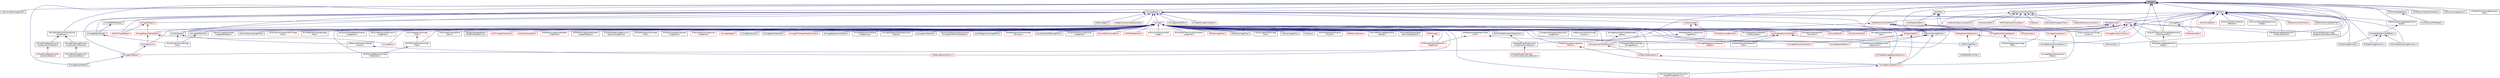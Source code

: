 digraph "itkSize.h"
{
 // LATEX_PDF_SIZE
  edge [fontname="Helvetica",fontsize="10",labelfontname="Helvetica",labelfontsize="10"];
  node [fontname="Helvetica",fontsize="10",shape=record];
  Node1 [label="itkSize.h",height=0.2,width=0.4,color="black", fillcolor="grey75", style="filled", fontcolor="black",tooltip=" "];
  Node1 -> Node2 [dir="back",color="midnightblue",fontsize="10",style="solid",fontname="Helvetica"];
  Node2 [label="itkBinomialBlurImageFilter.h",height=0.2,width=0.4,color="black", fillcolor="white", style="filled",URL="$itkBinomialBlurImageFilter_8h.html",tooltip=" "];
  Node1 -> Node3 [dir="back",color="midnightblue",fontsize="10",style="solid",fontname="Helvetica"];
  Node3 [label="itkBufferedImageNeighborhood\lPixelAccessPolicy.h",height=0.2,width=0.4,color="black", fillcolor="white", style="filled",URL="$itkBufferedImageNeighborhoodPixelAccessPolicy_8h.html",tooltip=" "];
  Node1 -> Node4 [dir="back",color="midnightblue",fontsize="10",style="solid",fontname="Helvetica"];
  Node4 [label="itkCSVFileReaderBase.h",height=0.2,width=0.4,color="black", fillcolor="white", style="filled",URL="$itkCSVFileReaderBase_8h.html",tooltip=" "];
  Node4 -> Node5 [dir="back",color="midnightblue",fontsize="10",style="solid",fontname="Helvetica"];
  Node5 [label="itkCSVArray2DFileReader.h",height=0.2,width=0.4,color="black", fillcolor="white", style="filled",URL="$itkCSVArray2DFileReader_8h.html",tooltip=" "];
  Node1 -> Node6 [dir="back",color="midnightblue",fontsize="10",style="solid",fontname="Helvetica"];
  Node6 [label="itkCSVNumericObjectFileWriter.h",height=0.2,width=0.4,color="black", fillcolor="white", style="filled",URL="$itkCSVNumericObjectFileWriter_8h.html",tooltip=" "];
  Node1 -> Node7 [dir="back",color="midnightblue",fontsize="10",style="solid",fontname="Helvetica"];
  Node7 [label="itkConstantBoundaryImage\lNeighborhoodPixelAccessPolicy.h",height=0.2,width=0.4,color="black", fillcolor="white", style="filled",URL="$itkConstantBoundaryImageNeighborhoodPixelAccessPolicy_8h.html",tooltip=" "];
  Node1 -> Node8 [dir="back",color="midnightblue",fontsize="10",style="solid",fontname="Helvetica"];
  Node8 [label="itkFloodFilledFunctionConditional\lConstIterator.h",height=0.2,width=0.4,color="black", fillcolor="white", style="filled",URL="$itkFloodFilledFunctionConditionalConstIterator_8h.html",tooltip=" "];
  Node8 -> Node9 [dir="back",color="midnightblue",fontsize="10",style="solid",fontname="Helvetica"];
  Node9 [label="itkFloodFilledImageFunction\lConditionalConstIterator.h",height=0.2,width=0.4,color="black", fillcolor="white", style="filled",URL="$itkFloodFilledImageFunctionConditionalConstIterator_8h.html",tooltip=" "];
  Node9 -> Node10 [dir="back",color="midnightblue",fontsize="10",style="solid",fontname="Helvetica"];
  Node10 [label="itkFloodFilledImageFunction\lConditionalIterator.h",height=0.2,width=0.4,color="black", fillcolor="white", style="filled",URL="$itkFloodFilledImageFunctionConditionalIterator_8h.html",tooltip=" "];
  Node8 -> Node11 [dir="back",color="midnightblue",fontsize="10",style="solid",fontname="Helvetica"];
  Node11 [label="itkFloodFilledSpatialFunction\lConditionalConstIterator.h",height=0.2,width=0.4,color="black", fillcolor="white", style="filled",URL="$itkFloodFilledSpatialFunctionConditionalConstIterator_8h.html",tooltip=" "];
  Node11 -> Node12 [dir="back",color="midnightblue",fontsize="10",style="solid",fontname="Helvetica"];
  Node12 [label="itkFloodFilledSpatialFunction\lConditionalIterator.h",height=0.2,width=0.4,color="red", fillcolor="white", style="filled",URL="$itkFloodFilledSpatialFunctionConditionalIterator_8h.html",tooltip=" "];
  Node1 -> Node16 [dir="back",color="midnightblue",fontsize="10",style="solid",fontname="Helvetica"];
  Node16 [label="itkGaussianImageSource.h",height=0.2,width=0.4,color="black", fillcolor="white", style="filled",URL="$itkGaussianImageSource_8h.html",tooltip=" "];
  Node1 -> Node17 [dir="back",color="midnightblue",fontsize="10",style="solid",fontname="Helvetica"];
  Node17 [label="itkImageRegion.h",height=0.2,width=0.4,color="black", fillcolor="white", style="filled",URL="$itkImageRegion_8h.html",tooltip=" "];
  Node17 -> Node18 [dir="back",color="midnightblue",fontsize="10",style="solid",fontname="Helvetica"];
  Node18 [label="itkImage.h",height=0.2,width=0.4,color="red", fillcolor="white", style="filled",URL="$itkImage_8h.html",tooltip=" "];
  Node18 -> Node19 [dir="back",color="midnightblue",fontsize="10",style="solid",fontname="Helvetica"];
  Node19 [label="itkAdaptiveHistogramEqualization\lImageFilter.h",height=0.2,width=0.4,color="black", fillcolor="white", style="filled",URL="$itkAdaptiveHistogramEqualizationImageFilter_8h.html",tooltip=" "];
  Node18 -> Node20 [dir="back",color="midnightblue",fontsize="10",style="solid",fontname="Helvetica"];
  Node20 [label="itkBSplineBaseTransform.h",height=0.2,width=0.4,color="red", fillcolor="white", style="filled",URL="$itkBSplineBaseTransform_8h.html",tooltip=" "];
  Node18 -> Node43 [dir="back",color="midnightblue",fontsize="10",style="solid",fontname="Helvetica"];
  Node43 [label="itkBSplineControlPointImage\lFunction.h",height=0.2,width=0.4,color="black", fillcolor="white", style="filled",URL="$itkBSplineControlPointImageFunction_8h.html",tooltip=" "];
  Node18 -> Node44 [dir="back",color="midnightblue",fontsize="10",style="solid",fontname="Helvetica"];
  Node44 [label="itkBinaryImageToLevelSet\lImageAdaptorBase.h",height=0.2,width=0.4,color="red", fillcolor="white", style="filled",URL="$itkBinaryImageToLevelSetImageAdaptorBase_8h.html",tooltip=" "];
  Node18 -> Node46 [dir="back",color="midnightblue",fontsize="10",style="solid",fontname="Helvetica"];
  Node46 [label="itkBlockMatchingImageFilter.h",height=0.2,width=0.4,color="black", fillcolor="white", style="filled",URL="$itkBlockMatchingImageFilter_8h.html",tooltip=" "];
  Node18 -> Node47 [dir="back",color="midnightblue",fontsize="10",style="solid",fontname="Helvetica"];
  Node47 [label="itkComplexToComplex1DFFTImage\lFilter.h",height=0.2,width=0.4,color="red", fillcolor="white", style="filled",URL="$itkComplexToComplex1DFFTImageFilter_8h.html",tooltip=" "];
  Node18 -> Node50 [dir="back",color="midnightblue",fontsize="10",style="solid",fontname="Helvetica"];
  Node50 [label="itkConfidenceConnectedImage\lFilter.h",height=0.2,width=0.4,color="black", fillcolor="white", style="filled",URL="$itkConfidenceConnectedImageFilter_8h.html",tooltip=" "];
  Node18 -> Node51 [dir="back",color="midnightblue",fontsize="10",style="solid",fontname="Helvetica"];
  Node51 [label="itkConnectedComponentAlgorithm.h",height=0.2,width=0.4,color="black", fillcolor="white", style="filled",URL="$itkConnectedComponentAlgorithm_8h.html",tooltip=" "];
  Node51 -> Node52 [dir="back",color="midnightblue",fontsize="10",style="solid",fontname="Helvetica"];
  Node52 [label="itkShapedFloodFilledFunction\lConditionalConstIterator.h",height=0.2,width=0.4,color="black", fillcolor="white", style="filled",URL="$itkShapedFloodFilledFunctionConditionalConstIterator_8h.html",tooltip=" "];
  Node52 -> Node53 [dir="back",color="midnightblue",fontsize="10",style="solid",fontname="Helvetica"];
  Node53 [label="itkShapedFloodFilledImage\lFunctionConditionalConstIterator.h",height=0.2,width=0.4,color="red", fillcolor="white", style="filled",URL="$itkShapedFloodFilledImageFunctionConditionalConstIterator_8h.html",tooltip=" "];
  Node18 -> Node55 [dir="back",color="midnightblue",fontsize="10",style="solid",fontname="Helvetica"];
  Node55 [label="itkConstNeighborhoodIterator.h",height=0.2,width=0.4,color="red", fillcolor="white", style="filled",URL="$itkConstNeighborhoodIterator_8h.html",tooltip=" "];
  Node55 -> Node149 [dir="back",color="midnightblue",fontsize="10",style="solid",fontname="Helvetica"];
  Node149 [label="itkImageToNeighborhoodSample\lAdaptor.h",height=0.2,width=0.4,color="red", fillcolor="white", style="filled",URL="$itkImageToNeighborhoodSampleAdaptor_8h.html",tooltip=" "];
  Node55 -> Node156 [dir="back",color="midnightblue",fontsize="10",style="solid",fontname="Helvetica"];
  Node156 [label="itkMRFImageFilter.h",height=0.2,width=0.4,color="black", fillcolor="white", style="filled",URL="$itkMRFImageFilter_8h.html",tooltip=" "];
  Node156 -> Node157 [dir="back",color="midnightblue",fontsize="10",style="solid",fontname="Helvetica"];
  Node157 [label="itkRGBGibbsPriorFilter.h",height=0.2,width=0.4,color="black", fillcolor="white", style="filled",URL="$itkRGBGibbsPriorFilter_8h.html",tooltip=" "];
  Node55 -> Node158 [dir="back",color="midnightblue",fontsize="10",style="solid",fontname="Helvetica"];
  Node158 [label="itkMaskFeaturePointSelection\lFilter.h",height=0.2,width=0.4,color="black", fillcolor="white", style="filled",URL="$itkMaskFeaturePointSelectionFilter_8h.html",tooltip=" "];
  Node18 -> Node221 [dir="back",color="midnightblue",fontsize="10",style="solid",fontname="Helvetica"];
  Node221 [label="itkConstNeighborhoodIterator\lWithOnlyIndex.h",height=0.2,width=0.4,color="black", fillcolor="white", style="filled",URL="$itkConstNeighborhoodIteratorWithOnlyIndex_8h.html",tooltip=" "];
  Node18 -> Node222 [dir="back",color="midnightblue",fontsize="10",style="solid",fontname="Helvetica"];
  Node222 [label="itkContourDirectedMeanDistance\lImageFilter.h",height=0.2,width=0.4,color="black", fillcolor="white", style="filled",URL="$itkContourDirectedMeanDistanceImageFilter_8h.html",tooltip=" "];
  Node18 -> Node223 [dir="back",color="midnightblue",fontsize="10",style="solid",fontname="Helvetica"];
  Node223 [label="itkDefaultImageToImageMetric\lTraitsv4.h",height=0.2,width=0.4,color="red", fillcolor="white", style="filled",URL="$itkDefaultImageToImageMetricTraitsv4_8h.html",tooltip=" "];
  Node223 -> Node224 [dir="back",color="midnightblue",fontsize="10",style="solid",fontname="Helvetica"];
  Node224 [label="itkImageToImageMetricv4.h",height=0.2,width=0.4,color="red", fillcolor="white", style="filled",URL="$itkImageToImageMetricv4_8h.html",tooltip=" "];
  Node224 -> Node232 [dir="back",color="midnightblue",fontsize="10",style="solid",fontname="Helvetica"];
  Node232 [label="itkJointHistogramMutualInformation\lImageToImageMetricv4.h",height=0.2,width=0.4,color="black", fillcolor="white", style="filled",URL="$itkJointHistogramMutualInformationImageToImageMetricv4_8h.html",tooltip=" "];
  Node18 -> Node235 [dir="back",color="midnightblue",fontsize="10",style="solid",fontname="Helvetica"];
  Node235 [label="itkDiscreteGaussianDerivative\lImageFilter.h",height=0.2,width=0.4,color="black", fillcolor="white", style="filled",URL="$itkDiscreteGaussianDerivativeImageFilter_8h.html",tooltip=" "];
  Node18 -> Node236 [dir="back",color="midnightblue",fontsize="10",style="solid",fontname="Helvetica"];
  Node236 [label="itkDiscreteGaussianImage\lFilter.h",height=0.2,width=0.4,color="red", fillcolor="white", style="filled",URL="$itkDiscreteGaussianImageFilter_8h.html",tooltip=" "];
  Node236 -> Node237 [dir="back",color="midnightblue",fontsize="10",style="solid",fontname="Helvetica"];
  Node237 [label="itkFFTDiscreteGaussianImage\lFilter.h",height=0.2,width=0.4,color="black", fillcolor="white", style="filled",URL="$itkFFTDiscreteGaussianImageFilter_8h.html",tooltip=" "];
  Node237 -> Node238 [dir="back",color="midnightblue",fontsize="10",style="solid",fontname="Helvetica"];
  Node238 [label="itkFFTDiscreteGaussianImage\lFilterFactory.h",height=0.2,width=0.4,color="black", fillcolor="white", style="filled",URL="$itkFFTDiscreteGaussianImageFilterFactory_8h.html",tooltip=" "];
  Node18 -> Node240 [dir="back",color="midnightblue",fontsize="10",style="solid",fontname="Helvetica"];
  Node240 [label="itkDisplacementFieldTransform.h",height=0.2,width=0.4,color="red", fillcolor="white", style="filled",URL="$itkDisplacementFieldTransform_8h.html",tooltip=" "];
  Node240 -> Node246 [dir="back",color="midnightblue",fontsize="10",style="solid",fontname="Helvetica"];
  Node246 [label="itkObjectToObjectMetric.h",height=0.2,width=0.4,color="red", fillcolor="white", style="filled",URL="$itkObjectToObjectMetric_8h.html",tooltip=" "];
  Node246 -> Node224 [dir="back",color="midnightblue",fontsize="10",style="solid",fontname="Helvetica"];
  Node18 -> Node258 [dir="back",color="midnightblue",fontsize="10",style="solid",fontname="Helvetica"];
  Node258 [label="itkEuclideanDistancePoint\lMetric.h",height=0.2,width=0.4,color="black", fillcolor="white", style="filled",URL="$itkEuclideanDistancePointMetric_8h.html",tooltip=" "];
  Node18 -> Node251 [dir="back",color="midnightblue",fontsize="10",style="solid",fontname="Helvetica"];
  Node251 [label="itkExpectationBasedPoint\lSetToPointSetMetricv4.h",height=0.2,width=0.4,color="black", fillcolor="white", style="filled",URL="$itkExpectationBasedPointSetToPointSetMetricv4_8h.html",tooltip=" "];
  Node18 -> Node237 [dir="back",color="midnightblue",fontsize="10",style="solid",fontname="Helvetica"];
  Node18 -> Node238 [dir="back",color="midnightblue",fontsize="10",style="solid",fontname="Helvetica"];
  Node18 -> Node259 [dir="back",color="midnightblue",fontsize="10",style="solid",fontname="Helvetica"];
  Node259 [label="itkFFTImageFilterFactory.h",height=0.2,width=0.4,color="red", fillcolor="white", style="filled",URL="$itkFFTImageFilterFactory_8h.html",tooltip=" "];
  Node18 -> Node274 [dir="back",color="midnightblue",fontsize="10",style="solid",fontname="Helvetica"];
  Node274 [label="itkFastMarchingTraits.h",height=0.2,width=0.4,color="red", fillcolor="white", style="filled",URL="$itkFastMarchingTraits_8h.html",tooltip=" "];
  Node18 -> Node282 [dir="back",color="midnightblue",fontsize="10",style="solid",fontname="Helvetica"];
  Node282 [label="itkFastMarchingUpwindGradient\lImageFilter.h",height=0.2,width=0.4,color="red", fillcolor="white", style="filled",URL="$itkFastMarchingUpwindGradientImageFilter_8h.html",tooltip=" "];
  Node18 -> Node199 [dir="back",color="midnightblue",fontsize="10",style="solid",fontname="Helvetica"];
  Node199 [label="itkFastMarchingUpwindGradient\lImageFilterBase.h",height=0.2,width=0.4,color="black", fillcolor="white", style="filled",URL="$itkFastMarchingUpwindGradientImageFilterBase_8h.html",tooltip=" "];
  Node18 -> Node284 [dir="back",color="midnightblue",fontsize="10",style="solid",fontname="Helvetica"];
  Node284 [label="itkFlatStructuringElement.h",height=0.2,width=0.4,color="red", fillcolor="white", style="filled",URL="$itkFlatStructuringElement_8h.html",tooltip=" "];
  Node18 -> Node8 [dir="back",color="midnightblue",fontsize="10",style="solid",fontname="Helvetica"];
  Node18 -> Node287 [dir="back",color="midnightblue",fontsize="10",style="solid",fontname="Helvetica"];
  Node287 [label="itkGPUImage.h",height=0.2,width=0.4,color="red", fillcolor="white", style="filled",URL="$itkGPUImage_8h.html",tooltip=" "];
  Node287 -> Node297 [dir="back",color="midnightblue",fontsize="10",style="solid",fontname="Helvetica"];
  Node297 [label="itkGPUNeighborhoodOperator\lImageFilter.h",height=0.2,width=0.4,color="red", fillcolor="white", style="filled",URL="$itkGPUNeighborhoodOperatorImageFilter_8h.html",tooltip=" "];
  Node18 -> Node297 [dir="back",color="midnightblue",fontsize="10",style="solid",fontname="Helvetica"];
  Node18 -> Node299 [dir="back",color="midnightblue",fontsize="10",style="solid",fontname="Helvetica"];
  Node299 [label="itkGaussianDerivativeImage\lFunction.h",height=0.2,width=0.4,color="black", fillcolor="white", style="filled",URL="$itkGaussianDerivativeImageFunction_8h.html",tooltip=" "];
  Node18 -> Node300 [dir="back",color="midnightblue",fontsize="10",style="solid",fontname="Helvetica"];
  Node300 [label="itkGradientMagnitudeRecursive\lGaussianImageFilter.h",height=0.2,width=0.4,color="black", fillcolor="white", style="filled",URL="$itkGradientMagnitudeRecursiveGaussianImageFilter_8h.html",tooltip=" "];
  Node18 -> Node301 [dir="back",color="midnightblue",fontsize="10",style="solid",fontname="Helvetica"];
  Node301 [label="itkGradientRecursiveGaussian\lImageFilter.h",height=0.2,width=0.4,color="red", fillcolor="white", style="filled",URL="$itkGradientRecursiveGaussianImageFilter_8h.html",tooltip=" "];
  Node301 -> Node223 [dir="back",color="midnightblue",fontsize="10",style="solid",fontname="Helvetica"];
  Node18 -> Node311 [dir="back",color="midnightblue",fontsize="10",style="solid",fontname="Helvetica"];
  Node311 [label="itkGradientVectorFlowImage\lFilter.h",height=0.2,width=0.4,color="black", fillcolor="white", style="filled",URL="$itkGradientVectorFlowImageFilter_8h.html",tooltip=" "];
  Node18 -> Node312 [dir="back",color="midnightblue",fontsize="10",style="solid",fontname="Helvetica"];
  Node312 [label="itkHardConnectedComponent\lImageFilter.h",height=0.2,width=0.4,color="black", fillcolor="white", style="filled",URL="$itkHardConnectedComponentImageFilter_8h.html",tooltip=" "];
  Node18 -> Node313 [dir="back",color="midnightblue",fontsize="10",style="solid",fontname="Helvetica"];
  Node313 [label="itkHessianRecursiveGaussian\lImageFilter.h",height=0.2,width=0.4,color="red", fillcolor="white", style="filled",URL="$itkHessianRecursiveGaussianImageFilter_8h.html",tooltip=" "];
  Node18 -> Node315 [dir="back",color="midnightblue",fontsize="10",style="solid",fontname="Helvetica"];
  Node315 [label="itkImageAdaptor.h",height=0.2,width=0.4,color="red", fillcolor="white", style="filled",URL="$itkImageAdaptor_8h.html",tooltip=" "];
  Node18 -> Node342 [dir="back",color="midnightblue",fontsize="10",style="solid",fontname="Helvetica"];
  Node342 [label="itkImageConstIterator.h",height=0.2,width=0.4,color="red", fillcolor="white", style="filled",URL="$itkImageConstIterator_8h.html",tooltip=" "];
  Node342 -> Node387 [dir="back",color="midnightblue",fontsize="10",style="solid",fontname="Helvetica"];
  Node387 [label="itkImageReverseConstIterator.h",height=0.2,width=0.4,color="black", fillcolor="white", style="filled",URL="$itkImageReverseConstIterator_8h.html",tooltip=" "];
  Node387 -> Node364 [dir="back",color="midnightblue",fontsize="10",style="solid",fontname="Helvetica"];
  Node364 [label="itkImageRegionReverseConst\lIterator.h",height=0.2,width=0.4,color="red", fillcolor="white", style="filled",URL="$itkImageRegionReverseConstIterator_8h.html",tooltip=" "];
  Node18 -> Node388 [dir="back",color="midnightblue",fontsize="10",style="solid",fontname="Helvetica"];
  Node388 [label="itkImageConstIteratorWith\lIndex.h",height=0.2,width=0.4,color="red", fillcolor="white", style="filled",URL="$itkImageConstIteratorWithIndex_8h.html",tooltip=" "];
  Node18 -> Node532 [dir="back",color="midnightblue",fontsize="10",style="solid",fontname="Helvetica"];
  Node532 [label="itkImageConstIteratorWith\lOnlyIndex.h",height=0.2,width=0.4,color="red", fillcolor="white", style="filled",URL="$itkImageConstIteratorWithOnlyIndex_8h.html",tooltip=" "];
  Node18 -> Node535 [dir="back",color="midnightblue",fontsize="10",style="solid",fontname="Helvetica"];
  Node535 [label="itkImageDuplicator.h",height=0.2,width=0.4,color="black", fillcolor="white", style="filled",URL="$itkImageDuplicator_8h.html",tooltip=" "];
  Node18 -> Node536 [dir="back",color="midnightblue",fontsize="10",style="solid",fontname="Helvetica"];
  Node536 [label="itkImageKernelOperator.h",height=0.2,width=0.4,color="black", fillcolor="white", style="filled",URL="$itkImageKernelOperator_8h.html",tooltip=" "];
  Node18 -> Node537 [dir="back",color="midnightblue",fontsize="10",style="solid",fontname="Helvetica"];
  Node537 [label="itkImageMomentsCalculator.h",height=0.2,width=0.4,color="red", fillcolor="white", style="filled",URL="$itkImageMomentsCalculator_8h.html",tooltip=" "];
  Node18 -> Node362 [dir="back",color="midnightblue",fontsize="10",style="solid",fontname="Helvetica"];
  Node362 [label="itkImagePCAShapeModelEstimator.h",height=0.2,width=0.4,color="red", fillcolor="white", style="filled",URL="$itkImagePCAShapeModelEstimator_8h.html",tooltip=" "];
  Node18 -> Node33 [dir="back",color="midnightblue",fontsize="10",style="solid",fontname="Helvetica"];
  Node33 [label="itkImageRegistrationMethod.h",height=0.2,width=0.4,color="black", fillcolor="white", style="filled",URL="$itkImageRegistrationMethod_8h.html",tooltip=" "];
  Node18 -> Node413 [dir="back",color="midnightblue",fontsize="10",style="solid",fontname="Helvetica"];
  Node413 [label="itkImageRegistrationMethod\lImageSource.h",height=0.2,width=0.4,color="black", fillcolor="white", style="filled",URL="$itkImageRegistrationMethodImageSource_8h.html",tooltip=" "];
  Node18 -> Node540 [dir="back",color="midnightblue",fontsize="10",style="solid",fontname="Helvetica"];
  Node540 [label="itkImageSink.h",height=0.2,width=0.4,color="red", fillcolor="white", style="filled",URL="$itkImageSink_8h.html",tooltip=" "];
  Node18 -> Node561 [dir="back",color="midnightblue",fontsize="10",style="solid",fontname="Helvetica"];
  Node561 [label="itkImageSource.h",height=0.2,width=0.4,color="red", fillcolor="white", style="filled",URL="$itkImageSource_8h.html",tooltip=" "];
  Node561 -> Node567 [dir="back",color="midnightblue",fontsize="10",style="solid",fontname="Helvetica"];
  Node567 [label="itkImageFileReader.h",height=0.2,width=0.4,color="red", fillcolor="white", style="filled",URL="$itkImageFileReader_8h.html",tooltip=" "];
  Node567 -> Node569 [dir="back",color="midnightblue",fontsize="10",style="solid",fontname="Helvetica"];
  Node569 [label="itkImageSeriesReader.h",height=0.2,width=0.4,color="black", fillcolor="white", style="filled",URL="$itkImageSeriesReader_8h.html",tooltip=" "];
  Node18 -> Node808 [dir="back",color="midnightblue",fontsize="10",style="solid",fontname="Helvetica"];
  Node808 [label="itkImageSpatialObject.h",height=0.2,width=0.4,color="red", fillcolor="white", style="filled",URL="$itkImageSpatialObject_8h.html",tooltip=" "];
  Node18 -> Node367 [dir="back",color="midnightblue",fontsize="10",style="solid",fontname="Helvetica"];
  Node367 [label="itkImageToListSampleAdaptor.h",height=0.2,width=0.4,color="red", fillcolor="white", style="filled",URL="$itkImageToListSampleAdaptor_8h.html",tooltip=" "];
  Node367 -> Node368 [dir="back",color="midnightblue",fontsize="10",style="solid",fontname="Helvetica"];
  Node368 [label="itkScalarImageKmeansImage\lFilter.h",height=0.2,width=0.4,color="black", fillcolor="white", style="filled",URL="$itkScalarImageKmeansImageFilter_8h.html",tooltip=" "];
  Node18 -> Node149 [dir="back",color="midnightblue",fontsize="10",style="solid",fontname="Helvetica"];
  Node18 -> Node810 [dir="back",color="midnightblue",fontsize="10",style="solid",fontname="Helvetica"];
  Node810 [label="itkImageToPathFilter.h",height=0.2,width=0.4,color="black", fillcolor="white", style="filled",URL="$itkImageToPathFilter_8h.html",tooltip=" "];
  Node810 -> Node356 [dir="back",color="midnightblue",fontsize="10",style="solid",fontname="Helvetica"];
  Node356 [label="itkContourExtractor2DImage\lFilter.h",height=0.2,width=0.4,color="black", fillcolor="white", style="filled",URL="$itkContourExtractor2DImageFilter_8h.html",tooltip=" "];
  Node18 -> Node811 [dir="back",color="midnightblue",fontsize="10",style="solid",fontname="Helvetica"];
  Node811 [label="itkImageToSpatialObjectRegistration\lMethod.h",height=0.2,width=0.4,color="black", fillcolor="white", style="filled",URL="$itkImageToSpatialObjectRegistrationMethod_8h.html",tooltip=" "];
  Node18 -> Node812 [dir="back",color="midnightblue",fontsize="10",style="solid",fontname="Helvetica"];
  Node812 [label="itkImageToVideoFilter.h",height=0.2,width=0.4,color="black", fillcolor="white", style="filled",URL="$itkImageToVideoFilter_8h.html",tooltip=" "];
  Node18 -> Node813 [dir="back",color="midnightblue",fontsize="10",style="solid",fontname="Helvetica"];
  Node813 [label="itkImageVectorOptimizerParameters\lHelper.h",height=0.2,width=0.4,color="black", fillcolor="white", style="filled",URL="$itkImageVectorOptimizerParametersHelper_8h.html",tooltip=" "];
  Node813 -> Node240 [dir="back",color="midnightblue",fontsize="10",style="solid",fontname="Helvetica"];
  Node18 -> Node814 [dir="back",color="midnightblue",fontsize="10",style="solid",fontname="Helvetica"];
  Node814 [label="itkJointHistogramMutualInformation\lComputeJointPDFThreaderBase.h",height=0.2,width=0.4,color="red", fillcolor="white", style="filled",URL="$itkJointHistogramMutualInformationComputeJointPDFThreaderBase_8h.html",tooltip=" "];
  Node18 -> Node232 [dir="back",color="midnightblue",fontsize="10",style="solid",fontname="Helvetica"];
  Node18 -> Node374 [dir="back",color="midnightblue",fontsize="10",style="solid",fontname="Helvetica"];
  Node374 [label="itkKLMRegionGrowImageFilter.h",height=0.2,width=0.4,color="black", fillcolor="white", style="filled",URL="$itkKLMRegionGrowImageFilter_8h.html",tooltip=" "];
  Node18 -> Node816 [dir="back",color="midnightblue",fontsize="10",style="solid",fontname="Helvetica"];
  Node816 [label="itkKappaSigmaThresholdImage\lCalculator.h",height=0.2,width=0.4,color="red", fillcolor="white", style="filled",URL="$itkKappaSigmaThresholdImageCalculator_8h.html",tooltip=" "];
  Node18 -> Node727 [dir="back",color="midnightblue",fontsize="10",style="solid",fontname="Helvetica"];
  Node727 [label="itkLabelMapToRGBImageFilter.h",height=0.2,width=0.4,color="black", fillcolor="white", style="filled",URL="$itkLabelMapToRGBImageFilter_8h.html",tooltip=" "];
  Node18 -> Node667 [dir="back",color="midnightblue",fontsize="10",style="solid",fontname="Helvetica"];
  Node667 [label="itkLaplacianRecursiveGaussian\lImageFilter.h",height=0.2,width=0.4,color="black", fillcolor="white", style="filled",URL="$itkLaplacianRecursiveGaussianImageFilter_8h.html",tooltip=" "];
  Node18 -> Node417 [dir="back",color="midnightblue",fontsize="10",style="solid",fontname="Helvetica"];
  Node417 [label="itkLevelSetEvolutionBase.h",height=0.2,width=0.4,color="red", fillcolor="white", style="filled",URL="$itkLevelSetEvolutionBase_8h.html",tooltip=" "];
  Node18 -> Node817 [dir="back",color="midnightblue",fontsize="10",style="solid",fontname="Helvetica"];
  Node817 [label="itkLevelSetNode.h",height=0.2,width=0.4,color="red", fillcolor="white", style="filled",URL="$itkLevelSetNode_8h.html",tooltip=" "];
  Node18 -> Node823 [dir="back",color="midnightblue",fontsize="10",style="solid",fontname="Helvetica"];
  Node823 [label="itkLineConstIterator.h",height=0.2,width=0.4,color="red", fillcolor="white", style="filled",URL="$itkLineConstIterator_8h.html",tooltip=" "];
  Node18 -> Node825 [dir="back",color="midnightblue",fontsize="10",style="solid",fontname="Helvetica"];
  Node825 [label="itkMRASlabIdentifier.h",height=0.2,width=0.4,color="red", fillcolor="white", style="filled",URL="$itkMRASlabIdentifier_8h.html",tooltip=" "];
  Node18 -> Node826 [dir="back",color="midnightblue",fontsize="10",style="solid",fontname="Helvetica"];
  Node826 [label="itkMalcolmSparseLevelSet\lImage.h",height=0.2,width=0.4,color="red", fillcolor="white", style="filled",URL="$itkMalcolmSparseLevelSetImage_8h.html",tooltip=" "];
  Node18 -> Node158 [dir="back",color="midnightblue",fontsize="10",style="solid",fontname="Helvetica"];
  Node18 -> Node732 [dir="back",color="midnightblue",fontsize="10",style="solid",fontname="Helvetica"];
  Node732 [label="itkMaskedFFTNormalizedCorrelation\lImageFilter.h",height=0.2,width=0.4,color="red", fillcolor="white", style="filled",URL="$itkMaskedFFTNormalizedCorrelationImageFilter_8h.html",tooltip=" "];
  Node18 -> Node459 [dir="back",color="midnightblue",fontsize="10",style="solid",fontname="Helvetica"];
  Node459 [label="itkMeanImageFilter.h",height=0.2,width=0.4,color="red", fillcolor="white", style="filled",URL="$itkMeanImageFilter_8h.html",tooltip=" "];
  Node18 -> Node460 [dir="back",color="midnightblue",fontsize="10",style="solid",fontname="Helvetica"];
  Node460 [label="itkMedianImageFilter.h",height=0.2,width=0.4,color="black", fillcolor="white", style="filled",URL="$itkMedianImageFilter_8h.html",tooltip=" "];
  Node18 -> Node379 [dir="back",color="midnightblue",fontsize="10",style="solid",fontname="Helvetica"];
  Node379 [label="itkMultiLabelSTAPLEImage\lFilter.h",height=0.2,width=0.4,color="black", fillcolor="white", style="filled",URL="$itkMultiLabelSTAPLEImageFilter_8h.html",tooltip=" "];
  Node18 -> Node95 [dir="back",color="midnightblue",fontsize="10",style="solid",fontname="Helvetica"];
  Node95 [label="itkMultiResolutionPDEDeformable\lRegistration.h",height=0.2,width=0.4,color="black", fillcolor="white", style="filled",URL="$itkMultiResolutionPDEDeformableRegistration_8h.html",tooltip=" "];
  Node18 -> Node212 [dir="back",color="midnightblue",fontsize="10",style="solid",fontname="Helvetica"];
  Node212 [label="itkNeighborhoodAlgorithm.h",height=0.2,width=0.4,color="red", fillcolor="white", style="filled",URL="$itkNeighborhoodAlgorithm_8h.html",tooltip=" "];
  Node212 -> Node184 [dir="back",color="midnightblue",fontsize="10",style="solid",fontname="Helvetica"];
  Node184 [label="itkBoxUtilities.h",height=0.2,width=0.4,color="black", fillcolor="white", style="filled",URL="$itkBoxUtilities_8h.html",tooltip=" "];
  Node212 -> Node156 [dir="back",color="midnightblue",fontsize="10",style="solid",fontname="Helvetica"];
  Node18 -> Node740 [dir="back",color="midnightblue",fontsize="10",style="solid",fontname="Helvetica"];
  Node740 [label="itkNeighborhoodOperatorImage\lFilter.h",height=0.2,width=0.4,color="red", fillcolor="white", style="filled",URL="$itkNeighborhoodOperatorImageFilter_8h.html",tooltip=" "];
  Node740 -> Node297 [dir="back",color="midnightblue",fontsize="10",style="solid",fontname="Helvetica"];
  Node740 -> Node25 [dir="back",color="midnightblue",fontsize="10",style="solid",fontname="Helvetica"];
  Node25 [label="itkGradientDifferenceImage\lToImageMetric.h",height=0.2,width=0.4,color="black", fillcolor="white", style="filled",URL="$itkGradientDifferenceImageToImageMetric_8h.html",tooltip=" "];
  Node18 -> Node461 [dir="back",color="midnightblue",fontsize="10",style="solid",fontname="Helvetica"];
  Node461 [label="itkNoiseImageFilter.h",height=0.2,width=0.4,color="black", fillcolor="white", style="filled",URL="$itkNoiseImageFilter_8h.html",tooltip=" "];
  Node18 -> Node246 [dir="back",color="midnightblue",fontsize="10",style="solid",fontname="Helvetica"];
  Node18 -> Node827 [dir="back",color="midnightblue",fontsize="10",style="solid",fontname="Helvetica"];
  Node827 [label="itkOctree.h",height=0.2,width=0.4,color="black", fillcolor="white", style="filled",URL="$itkOctree_8h.html",tooltip=" "];
  Node18 -> Node828 [dir="back",color="midnightblue",fontsize="10",style="solid",fontname="Helvetica"];
  Node828 [label="itkPCAShapeSignedDistance\lFunction.h",height=0.2,width=0.4,color="black", fillcolor="white", style="filled",URL="$itkPCAShapeSignedDistanceFunction_8h.html",tooltip=" "];
  Node18 -> Node829 [dir="back",color="midnightblue",fontsize="10",style="solid",fontname="Helvetica"];
  Node829 [label="itkPathConstIterator.h",height=0.2,width=0.4,color="red", fillcolor="white", style="filled",URL="$itkPathConstIterator_8h.html",tooltip=" "];
  Node18 -> Node306 [dir="back",color="midnightblue",fontsize="10",style="solid",fontname="Helvetica"];
  Node306 [label="itkPointSetToImageRegistration\lMethod.h",height=0.2,width=0.4,color="black", fillcolor="white", style="filled",URL="$itkPointSetToImageRegistrationMethod_8h.html",tooltip=" "];
  Node18 -> Node307 [dir="back",color="midnightblue",fontsize="10",style="solid",fontname="Helvetica"];
  Node307 [label="itkPointSetToSpatialObject\lDemonsRegistration.h",height=0.2,width=0.4,color="black", fillcolor="white", style="filled",URL="$itkPointSetToSpatialObjectDemonsRegistration_8h.html",tooltip=" "];
  Node17 -> Node849 [dir="back",color="midnightblue",fontsize="10",style="solid",fontname="Helvetica"];
  Node849 [label="itkImageBase.h",height=0.2,width=0.4,color="red", fillcolor="white", style="filled",URL="$itkImageBase_8h.html",tooltip=" "];
  Node849 -> Node894 [dir="back",color="midnightblue",fontsize="10",style="solid",fontname="Helvetica"];
  Node894 [label="itkParametricPath.h",height=0.2,width=0.4,color="red", fillcolor="white", style="filled",URL="$itkParametricPath_8h.html",tooltip=" "];
  Node17 -> Node904 [dir="back",color="midnightblue",fontsize="10",style="solid",fontname="Helvetica"];
  Node904 [label="itkImageBoundaryCondition.h",height=0.2,width=0.4,color="red", fillcolor="white", style="filled",URL="$itkImageBoundaryCondition_8h.html",tooltip=" "];
  Node17 -> Node908 [dir="back",color="midnightblue",fontsize="10",style="solid",fontname="Helvetica"];
  Node908 [label="itkImageBufferRange.h",height=0.2,width=0.4,color="black", fillcolor="white", style="filled",URL="$itkImageBufferRange_8h.html",tooltip=" "];
  Node908 -> Node909 [dir="back",color="midnightblue",fontsize="10",style="solid",fontname="Helvetica"];
  Node909 [label="itkImageRegionRange.h",height=0.2,width=0.4,color="black", fillcolor="white", style="filled",URL="$itkImageRegionRange_8h.html",tooltip=" "];
  Node909 -> Node356 [dir="back",color="midnightblue",fontsize="10",style="solid",fontname="Helvetica"];
  Node17 -> Node567 [dir="back",color="midnightblue",fontsize="10",style="solid",fontname="Helvetica"];
  Node17 -> Node910 [dir="back",color="midnightblue",fontsize="10",style="solid",fontname="Helvetica"];
  Node910 [label="itkImageIORegion.h",height=0.2,width=0.4,color="red", fillcolor="white", style="filled",URL="$itkImageIORegion_8h.html",tooltip=" "];
  Node910 -> Node970 [dir="back",color="midnightblue",fontsize="10",style="solid",fontname="Helvetica"];
  Node970 [label="itkImageRegionSplitterBase.h",height=0.2,width=0.4,color="red", fillcolor="white", style="filled",URL="$itkImageRegionSplitterBase_8h.html",tooltip=" "];
  Node970 -> Node540 [dir="back",color="midnightblue",fontsize="10",style="solid",fontname="Helvetica"];
  Node970 -> Node561 [dir="back",color="midnightblue",fontsize="10",style="solid",fontname="Helvetica"];
  Node910 -> Node983 [dir="back",color="midnightblue",fontsize="10",style="solid",fontname="Helvetica"];
  Node983 [label="itkMultiThreaderBase.h",height=0.2,width=0.4,color="red", fillcolor="white", style="filled",URL="$itkMultiThreaderBase_8h.html",tooltip=" "];
  Node17 -> Node909 [dir="back",color="midnightblue",fontsize="10",style="solid",fontname="Helvetica"];
  Node17 -> Node970 [dir="back",color="midnightblue",fontsize="10",style="solid",fontname="Helvetica"];
  Node17 -> Node932 [dir="back",color="midnightblue",fontsize="10",style="solid",fontname="Helvetica"];
  Node932 [label="itkImageSeriesWriter.h",height=0.2,width=0.4,color="black", fillcolor="white", style="filled",URL="$itkImageSeriesWriter_8h.html",tooltip=" "];
  Node17 -> Node1005 [dir="back",color="midnightblue",fontsize="10",style="solid",fontname="Helvetica"];
  Node1005 [label="itkImageToImageFilterDetail.h",height=0.2,width=0.4,color="red", fillcolor="white", style="filled",URL="$itkImageToImageFilterDetail_8h.html",tooltip=" "];
  Node17 -> Node1007 [dir="back",color="midnightblue",fontsize="10",style="solid",fontname="Helvetica"];
  Node1007 [label="itkIndexRange.h",height=0.2,width=0.4,color="black", fillcolor="white", style="filled",URL="$itkIndexRange_8h.html",tooltip=" "];
  Node1007 -> Node1008 [dir="back",color="midnightblue",fontsize="10",style="solid",fontname="Helvetica"];
  Node1008 [label="itkBSplineInterpolationWeight\lFunction.h",height=0.2,width=0.4,color="black", fillcolor="white", style="filled",URL="$itkBSplineInterpolationWeightFunction_8h.html",tooltip=" "];
  Node1008 -> Node20 [dir="back",color="midnightblue",fontsize="10",style="solid",fontname="Helvetica"];
  Node1007 -> Node356 [dir="back",color="midnightblue",fontsize="10",style="solid",fontname="Helvetica"];
  Node17 -> Node983 [dir="back",color="midnightblue",fontsize="10",style="solid",fontname="Helvetica"];
  Node17 -> Node949 [dir="back",color="midnightblue",fontsize="10",style="solid",fontname="Helvetica"];
  Node949 [label="itkRawImageIO.h",height=0.2,width=0.4,color="black", fillcolor="white", style="filled",URL="$itkRawImageIO_8h.html",tooltip=" "];
  Node17 -> Node1009 [dir="back",color="midnightblue",fontsize="10",style="solid",fontname="Helvetica"];
  Node1009 [label="itkRegionConstrainedSubsampler.h",height=0.2,width=0.4,color="red", fillcolor="white", style="filled",URL="$itkRegionConstrainedSubsampler_8h.html",tooltip=" "];
  Node17 -> Node1013 [dir="back",color="midnightblue",fontsize="10",style="solid",fontname="Helvetica"];
  Node1013 [label="itkSpatialObject.h",height=0.2,width=0.4,color="red", fillcolor="white", style="filled",URL="$itkSpatialObject_8h.html",tooltip=" "];
  Node1013 -> Node537 [dir="back",color="midnightblue",fontsize="10",style="solid",fontname="Helvetica"];
  Node1013 -> Node808 [dir="back",color="midnightblue",fontsize="10",style="solid",fontname="Helvetica"];
  Node1013 -> Node224 [dir="back",color="midnightblue",fontsize="10",style="solid",fontname="Helvetica"];
  Node17 -> Node974 [dir="back",color="midnightblue",fontsize="10",style="solid",fontname="Helvetica"];
  Node974 [label="itkThreadedImageRegionPartitioner.h",height=0.2,width=0.4,color="red", fillcolor="white", style="filled",URL="$itkThreadedImageRegionPartitioner_8h.html",tooltip=" "];
  Node974 -> Node224 [dir="back",color="midnightblue",fontsize="10",style="solid",fontname="Helvetica"];
  Node17 -> Node903 [dir="back",color="midnightblue",fontsize="10",style="solid",fontname="Helvetica"];
  Node903 [label="itkVectorImage.h",height=0.2,width=0.4,color="red", fillcolor="white", style="filled",URL="$itkVectorImage_8h.html",tooltip=" "];
  Node903 -> Node240 [dir="back",color="midnightblue",fontsize="10",style="solid",fontname="Helvetica"];
  Node903 -> Node301 [dir="back",color="midnightblue",fontsize="10",style="solid",fontname="Helvetica"];
  Node1 -> Node387 [dir="back",color="midnightblue",fontsize="10",style="solid",fontname="Helvetica"];
  Node1 -> Node569 [dir="back",color="midnightblue",fontsize="10",style="solid",fontname="Helvetica"];
  Node1 -> Node1007 [dir="back",color="midnightblue",fontsize="10",style="solid",fontname="Helvetica"];
  Node1 -> Node1055 [dir="back",color="midnightblue",fontsize="10",style="solid",fontname="Helvetica"];
  Node1055 [label="itkKdTree.h",height=0.2,width=0.4,color="black", fillcolor="white", style="filled",URL="$itkKdTree_8h.html",tooltip=" "];
  Node1055 -> Node1056 [dir="back",color="midnightblue",fontsize="10",style="solid",fontname="Helvetica"];
  Node1056 [label="itkKdTreeGenerator.h",height=0.2,width=0.4,color="red", fillcolor="white", style="filled",URL="$itkKdTreeGenerator_8h.html",tooltip=" "];
  Node1056 -> Node1057 [dir="back",color="midnightblue",fontsize="10",style="solid",fontname="Helvetica"];
  Node1057 [label="itkPointsLocator.h",height=0.2,width=0.4,color="red", fillcolor="white", style="filled",URL="$itkPointsLocator_8h.html",tooltip=" "];
  Node1055 -> Node1057 [dir="back",color="midnightblue",fontsize="10",style="solid",fontname="Helvetica"];
  Node1055 -> Node368 [dir="back",color="midnightblue",fontsize="10",style="solid",fontname="Helvetica"];
  Node1 -> Node156 [dir="back",color="midnightblue",fontsize="10",style="solid",fontname="Helvetica"];
  Node1 -> Node1059 [dir="back",color="midnightblue",fontsize="10",style="solid",fontname="Helvetica"];
  Node1059 [label="itkMeasurementVectorTraits.h",height=0.2,width=0.4,color="black", fillcolor="white", style="filled",URL="$itkMeasurementVectorTraits_8h.html",tooltip=" "];
  Node1059 -> Node1060 [dir="back",color="midnightblue",fontsize="10",style="solid",fontname="Helvetica"];
  Node1060 [label="itkDenseFrequencyContainer2.h",height=0.2,width=0.4,color="red", fillcolor="white", style="filled",URL="$itkDenseFrequencyContainer2_8h.html",tooltip=" "];
  Node1059 -> Node1066 [dir="back",color="midnightblue",fontsize="10",style="solid",fontname="Helvetica"];
  Node1066 [label="itkDistanceMetric.h",height=0.2,width=0.4,color="red", fillcolor="white", style="filled",URL="$itkDistanceMetric_8h.html",tooltip=" "];
  Node1059 -> Node367 [dir="back",color="midnightblue",fontsize="10",style="solid",fontname="Helvetica"];
  Node1059 -> Node1073 [dir="back",color="midnightblue",fontsize="10",style="solid",fontname="Helvetica"];
  Node1073 [label="itkMembershipFunctionBase.h",height=0.2,width=0.4,color="red", fillcolor="white", style="filled",URL="$itkMembershipFunctionBase_8h.html",tooltip=" "];
  Node1059 -> Node1081 [dir="back",color="midnightblue",fontsize="10",style="solid",fontname="Helvetica"];
  Node1081 [label="itkSample.h",height=0.2,width=0.4,color="red", fillcolor="white", style="filled",URL="$itkSample_8h.html",tooltip=" "];
  Node1059 -> Node1093 [dir="back",color="midnightblue",fontsize="10",style="solid",fontname="Helvetica"];
  Node1093 [label="itkSampleToHistogramFilter.h",height=0.2,width=0.4,color="red", fillcolor="white", style="filled",URL="$itkSampleToHistogramFilter_8h.html",tooltip=" "];
  Node1059 -> Node1094 [dir="back",color="midnightblue",fontsize="10",style="solid",fontname="Helvetica"];
  Node1094 [label="itkSparseFrequencyContainer2.h",height=0.2,width=0.4,color="red", fillcolor="white", style="filled",URL="$itkSparseFrequencyContainer2_8h.html",tooltip=" "];
  Node1 -> Node1095 [dir="back",color="midnightblue",fontsize="10",style="solid",fontname="Helvetica"];
  Node1095 [label="itkOffset.h",height=0.2,width=0.4,color="black", fillcolor="white", style="filled",URL="$itkOffset_8h.html",tooltip=" "];
  Node1095 -> Node184 [dir="back",color="midnightblue",fontsize="10",style="solid",fontname="Helvetica"];
  Node1095 -> Node3 [dir="back",color="midnightblue",fontsize="10",style="solid",fontname="Helvetica"];
  Node1095 -> Node1096 [dir="back",color="midnightblue",fontsize="10",style="solid",fontname="Helvetica"];
  Node1096 [label="itkChainCodePath.h",height=0.2,width=0.4,color="red", fillcolor="white", style="filled",URL="$itkChainCodePath_8h.html",tooltip=" "];
  Node1095 -> Node1098 [dir="back",color="midnightblue",fontsize="10",style="solid",fontname="Helvetica"];
  Node1098 [label="itkChainCodeToFourierSeries\lPathFilter.h",height=0.2,width=0.4,color="black", fillcolor="white", style="filled",URL="$itkChainCodeToFourierSeriesPathFilter_8h.html",tooltip=" "];
  Node1095 -> Node1099 [dir="back",color="midnightblue",fontsize="10",style="solid",fontname="Helvetica"];
  Node1099 [label="itkConnectedImageNeighborhood\lShape.h",height=0.2,width=0.4,color="black", fillcolor="white", style="filled",URL="$itkConnectedImageNeighborhoodShape_8h.html",tooltip=" "];
  Node1095 -> Node7 [dir="back",color="midnightblue",fontsize="10",style="solid",fontname="Helvetica"];
  Node1095 -> Node1100 [dir="back",color="midnightblue",fontsize="10",style="solid",fontname="Helvetica"];
  Node1100 [label="itkDefaultConvertPixelTraits.h",height=0.2,width=0.4,color="red", fillcolor="white", style="filled",URL="$itkDefaultConvertPixelTraits_8h.html",tooltip=" "];
  Node1100 -> Node301 [dir="back",color="midnightblue",fontsize="10",style="solid",fontname="Helvetica"];
  Node1100 -> Node567 [dir="back",color="midnightblue",fontsize="10",style="solid",fontname="Helvetica"];
  Node1100 -> Node224 [dir="back",color="midnightblue",fontsize="10",style="solid",fontname="Helvetica"];
  Node1100 -> Node380 [dir="back",color="midnightblue",fontsize="10",style="solid",fontname="Helvetica"];
  Node380 [label="itkResampleImageFilter.h",height=0.2,width=0.4,color="black", fillcolor="white", style="filled",URL="$itkResampleImageFilter_8h.html",tooltip=" "];
  Node380 -> Node25 [dir="back",color="midnightblue",fontsize="10",style="solid",fontname="Helvetica"];
  Node380 -> Node224 [dir="back",color="midnightblue",fontsize="10",style="solid",fontname="Helvetica"];
  Node380 -> Node95 [dir="back",color="midnightblue",fontsize="10",style="solid",fontname="Helvetica"];
  Node1095 -> Node299 [dir="back",color="midnightblue",fontsize="10",style="solid",fontname="Helvetica"];
  Node1095 -> Node849 [dir="back",color="midnightblue",fontsize="10",style="solid",fontname="Helvetica"];
  Node1095 -> Node1104 [dir="back",color="midnightblue",fontsize="10",style="solid",fontname="Helvetica"];
  Node1104 [label="itkIndex.h",height=0.2,width=0.4,color="red", fillcolor="white", style="filled",URL="$itkIndex_8h.html",tooltip=" "];
  Node1104 -> Node3 [dir="back",color="midnightblue",fontsize="10",style="solid",fontname="Helvetica"];
  Node1104 -> Node7 [dir="back",color="midnightblue",fontsize="10",style="solid",fontname="Helvetica"];
  Node1104 -> Node904 [dir="back",color="midnightblue",fontsize="10",style="solid",fontname="Helvetica"];
  Node1104 -> Node342 [dir="back",color="midnightblue",fontsize="10",style="solid",fontname="Helvetica"];
  Node1104 -> Node388 [dir="back",color="midnightblue",fontsize="10",style="solid",fontname="Helvetica"];
  Node1104 -> Node532 [dir="back",color="midnightblue",fontsize="10",style="solid",fontname="Helvetica"];
  Node1104 -> Node1007 [dir="back",color="midnightblue",fontsize="10",style="solid",fontname="Helvetica"];
  Node1104 -> Node817 [dir="back",color="midnightblue",fontsize="10",style="solid",fontname="Helvetica"];
  Node1104 -> Node823 [dir="back",color="midnightblue",fontsize="10",style="solid",fontname="Helvetica"];
  Node1104 -> Node1116 [dir="back",color="midnightblue",fontsize="10",style="solid",fontname="Helvetica"];
  Node1116 [label="itkShapedImageNeighborhood\lRange.h",height=0.2,width=0.4,color="black", fillcolor="white", style="filled",URL="$itkShapedImageNeighborhoodRange_8h.html",tooltip=" "];
  Node1104 -> Node1013 [dir="back",color="midnightblue",fontsize="10",style="solid",fontname="Helvetica"];
  Node1104 -> Node1117 [dir="back",color="midnightblue",fontsize="10",style="solid",fontname="Helvetica"];
  Node1117 [label="itkZeroFluxNeumannImageNeighborhood\lPixelAccessPolicy.h",height=0.2,width=0.4,color="black", fillcolor="white", style="filled",URL="$itkZeroFluxNeumannImageNeighborhoodPixelAccessPolicy_8h.html",tooltip=" "];
  Node1117 -> Node1116 [dir="back",color="midnightblue",fontsize="10",style="solid",fontname="Helvetica"];
  Node1095 -> Node868 [dir="back",color="midnightblue",fontsize="10",style="solid",fontname="Helvetica"];
  Node868 [label="itkMeanImageFunction.h",height=0.2,width=0.4,color="black", fillcolor="white", style="filled",URL="$itkMeanImageFunction_8h.html",tooltip=" "];
  Node1095 -> Node869 [dir="back",color="midnightblue",fontsize="10",style="solid",fontname="Helvetica"];
  Node869 [label="itkMedianImageFunction.h",height=0.2,width=0.4,color="black", fillcolor="white", style="filled",URL="$itkMedianImageFunction_8h.html",tooltip=" "];
  Node1095 -> Node1118 [dir="back",color="midnightblue",fontsize="10",style="solid",fontname="Helvetica"];
  Node1118 [label="itkMeshConvertPixelTraits.h",height=0.2,width=0.4,color="red", fillcolor="white", style="filled",URL="$itkMeshConvertPixelTraits_8h.html",tooltip=" "];
  Node1095 -> Node1119 [dir="back",color="midnightblue",fontsize="10",style="solid",fontname="Helvetica"];
  Node1119 [label="itkNeighborhood.h",height=0.2,width=0.4,color="red", fillcolor="white", style="filled",URL="$itkNeighborhood_8h.html",tooltip=" "];
  Node1119 -> Node55 [dir="back",color="midnightblue",fontsize="10",style="solid",fontname="Helvetica"];
  Node1119 -> Node221 [dir="back",color="midnightblue",fontsize="10",style="solid",fontname="Helvetica"];
  Node1119 -> Node284 [dir="back",color="midnightblue",fontsize="10",style="solid",fontname="Helvetica"];
  Node1119 -> Node299 [dir="back",color="midnightblue",fontsize="10",style="solid",fontname="Helvetica"];
  Node1119 -> Node904 [dir="back",color="midnightblue",fontsize="10",style="solid",fontname="Helvetica"];
  Node1095 -> Node894 [dir="back",color="midnightblue",fontsize="10",style="solid",fontname="Helvetica"];
  Node1095 -> Node1115 [dir="back",color="midnightblue",fontsize="10",style="solid",fontname="Helvetica"];
  Node1115 [label="itkPathToChainCodePathFilter.h",height=0.2,width=0.4,color="black", fillcolor="white", style="filled",URL="$itkPathToChainCodePathFilter_8h.html",tooltip=" "];
  Node1095 -> Node1131 [dir="back",color="midnightblue",fontsize="10",style="solid",fontname="Helvetica"];
  Node1131 [label="itkRectangularImageNeighborhood\lShape.h",height=0.2,width=0.4,color="black", fillcolor="white", style="filled",URL="$itkRectangularImageNeighborhoodShape_8h.html",tooltip=" "];
  Node1131 -> Node1132 [dir="back",color="midnightblue",fontsize="10",style="solid",fontname="Helvetica"];
  Node1132 [label="itkImageNeighborhoodOffsets.h",height=0.2,width=0.4,color="black", fillcolor="white", style="filled",URL="$itkImageNeighborhoodOffsets_8h.html",tooltip=" "];
  Node1132 -> Node868 [dir="back",color="midnightblue",fontsize="10",style="solid",fontname="Helvetica"];
  Node1132 -> Node869 [dir="back",color="midnightblue",fontsize="10",style="solid",fontname="Helvetica"];
  Node1132 -> Node873 [dir="back",color="midnightblue",fontsize="10",style="solid",fontname="Helvetica"];
  Node873 [label="itkSumOfSquaresImageFunction.h",height=0.2,width=0.4,color="black", fillcolor="white", style="filled",URL="$itkSumOfSquaresImageFunction_8h.html",tooltip=" "];
  Node1095 -> Node873 [dir="back",color="midnightblue",fontsize="10",style="solid",fontname="Helvetica"];
  Node1095 -> Node1117 [dir="back",color="midnightblue",fontsize="10",style="solid",fontname="Helvetica"];
  Node1 -> Node1131 [dir="back",color="midnightblue",fontsize="10",style="solid",fontname="Helvetica"];
  Node1 -> Node380 [dir="back",color="midnightblue",fontsize="10",style="solid",fontname="Helvetica"];
  Node1 -> Node52 [dir="back",color="midnightblue",fontsize="10",style="solid",fontname="Helvetica"];
  Node1 -> Node1116 [dir="back",color="midnightblue",fontsize="10",style="solid",fontname="Helvetica"];
  Node1 -> Node381 [dir="back",color="midnightblue",fontsize="10",style="solid",fontname="Helvetica"];
  Node381 [label="itkSpatialFunctionImageEvaluator\lFilter.h",height=0.2,width=0.4,color="black", fillcolor="white", style="filled",URL="$itkSpatialFunctionImageEvaluatorFilter_8h.html",tooltip=" "];
  Node1 -> Node1117 [dir="back",color="midnightblue",fontsize="10",style="solid",fontname="Helvetica"];
}
